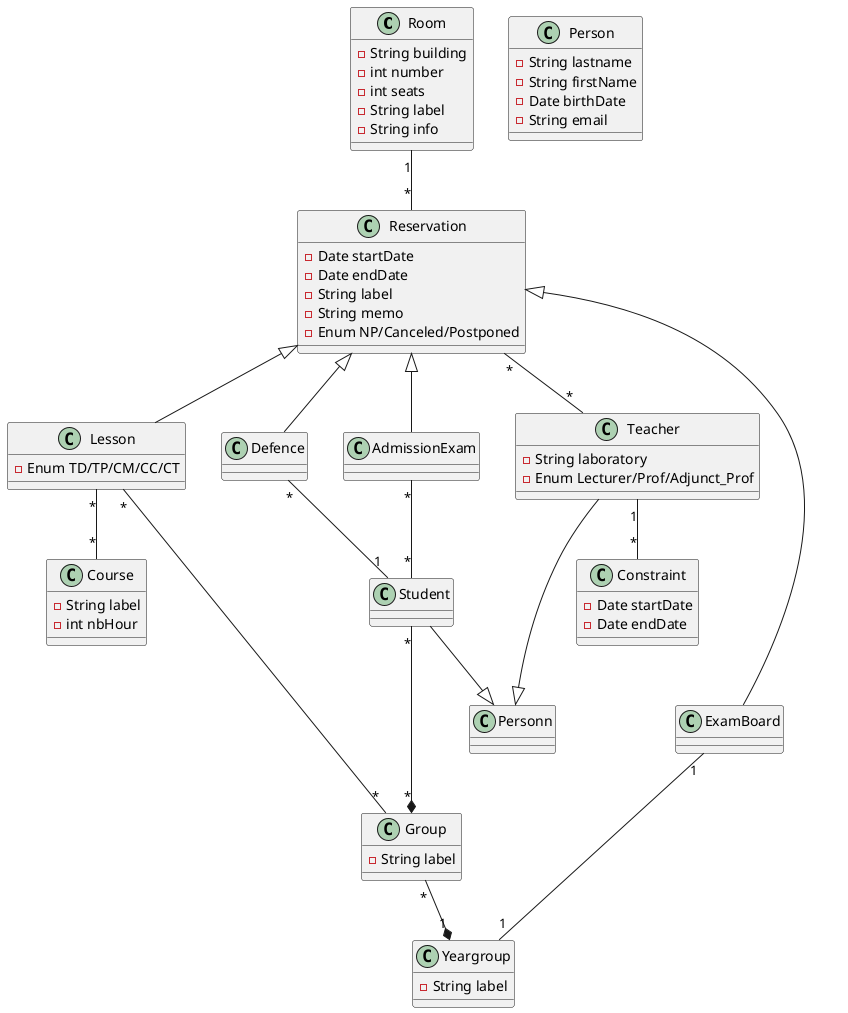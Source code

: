 @startuml

class Room {
    -String building
    -int number
    -int seats
    -String label
    -String info
}

class Lesson {
    -Enum TD/TP/CM/CC/CT
}

class Person {
    -String lastname
    -String firstName
    -Date birthDate
    -String email
}

class Yeargroup {
    -String label
}

class Course {
    -String label
    -int nbHour
}

class Constraint {
    -Date startDate
    -Date endDate
}

class Group {
    -String label
}

class Student

class Teacher {
    -String laboratory
    -Enum Lecturer/Prof/Adjunct_Prof
}

class Reservation {
    -Date startDate
    -Date endDate
    -String label
    -String memo
    -Enum NP/Canceled/Postponed
}

class ExamBoard

class AdmissionExam 

Room "1" -- "*" Reservation

Student "*" --* "*" Group

Group "*" --* "1" Yeargroup 

Lesson "*" ---- "*" Group

Lesson "*" -- "*" Course

Teacher "1" -- "*" Constraint

Lesson -up-|> Reservation

Defence -up-|> Reservation

ExamBoard -up-|> Reservation

AdmissionExam -up-|> Reservation

Student --|> Personn

Teacher --|> Personn

AdmissionExam "*" -- "*" Student

Reservation "*" -- "*" Teacher

ExamBoard "1" -- "1" Yeargroup

Defence "*" -- "1" Student

@enduml
